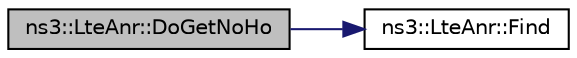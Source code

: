 digraph "ns3::LteAnr::DoGetNoHo"
{
  edge [fontname="Helvetica",fontsize="10",labelfontname="Helvetica",labelfontsize="10"];
  node [fontname="Helvetica",fontsize="10",shape=record];
  rankdir="LR";
  Node1 [label="ns3::LteAnr::DoGetNoHo",height=0.2,width=0.4,color="black", fillcolor="grey75", style="filled", fontcolor="black"];
  Node1 -> Node2 [color="midnightblue",fontsize="10",style="solid"];
  Node2 [label="ns3::LteAnr::Find",height=0.2,width=0.4,color="black", fillcolor="white", style="filled",URL="$d5/dcc/classns3_1_1LteAnr.html#adf05e409c9c68690843b73df6fed37d5"];
}
